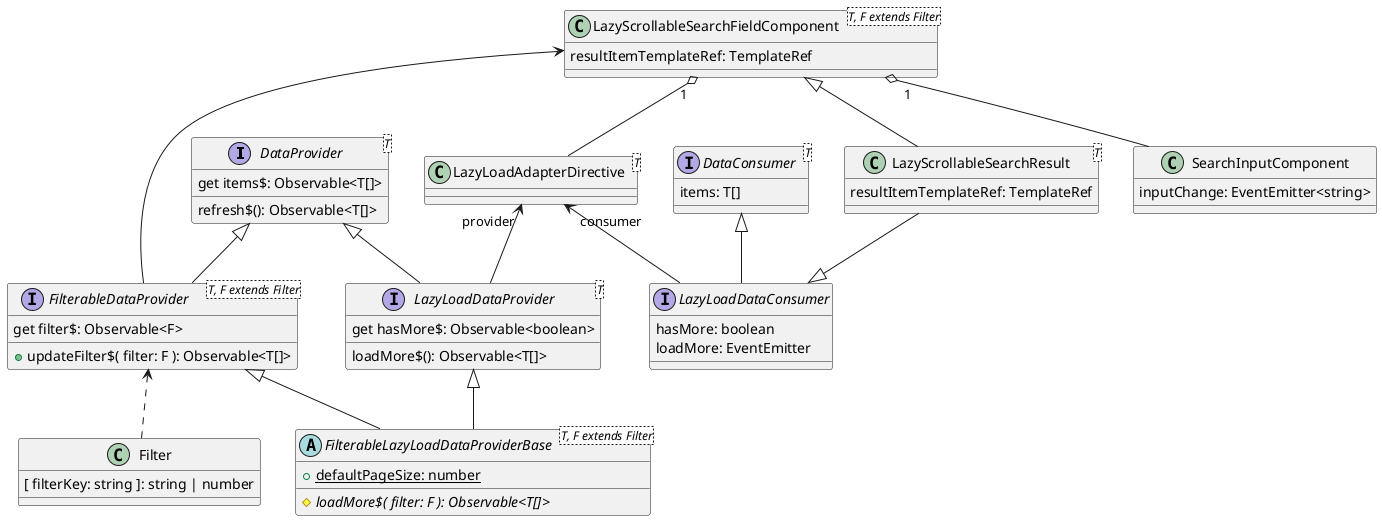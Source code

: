 @startuml
interface DataProvider<T> {
	get items$: Observable<T[]>

	refresh$(): Observable<T[]>
}
interface DataConsumer<T> {
	items: T[]
}
class Filter {
	[ filterKey: string ]: string | number
}
interface FilterableDataProvider<T, F extends Filter> {
	get filter$: Observable<F>
	+ updateFilter$( filter: F ): Observable<T[]>
}
interface LazyLoadDataProvider<T> {
	get hasMore$: Observable<boolean>
	loadMore$(): Observable<T[]>
}
interface LazyLoadDataConsumer {
	hasMore: boolean
	loadMore: EventEmitter
}
abstract class FilterableLazyLoadDataProviderBase<T, F extends Filter> {
	+ {static} defaultPageSize: number
	# {abstract} loadMore$( filter: F ): Observable<T[]>
}
FilterableDataProvider <|-- FilterableLazyLoadDataProviderBase
LazyLoadDataProvider <|-- FilterableLazyLoadDataProviderBase

DataProvider <|-- FilterableDataProvider
DataProvider <|-- LazyLoadDataProvider
FilterableDataProvider <.. Filter

DataConsumer <|-- LazyLoadDataConsumer

class LazyLoadAdapterDirective<T>
LazyLoadAdapterDirective "provider" <-- LazyLoadDataProvider
LazyLoadAdapterDirective "consumer" <-- LazyLoadDataConsumer

class LazyScrollableSearchFieldComponent<T, F extends Filter> {
	resultItemTemplateRef: TemplateRef
}
class LazyScrollableSearchResult<T> {
	resultItemTemplateRef: TemplateRef
}
class SearchInputComponent {
	inputChange: EventEmitter<string>
}

LazyScrollableSearchFieldComponent <-- FilterableDataProvider
LazyScrollableSearchFieldComponent "1" o-- SearchInputComponent
LazyScrollableSearchFieldComponent <|-- LazyScrollableSearchResult
LazyScrollableSearchResult --|> LazyLoadDataConsumer
LazyScrollableSearchFieldComponent "1" o-- LazyLoadAdapterDirective


@enduml